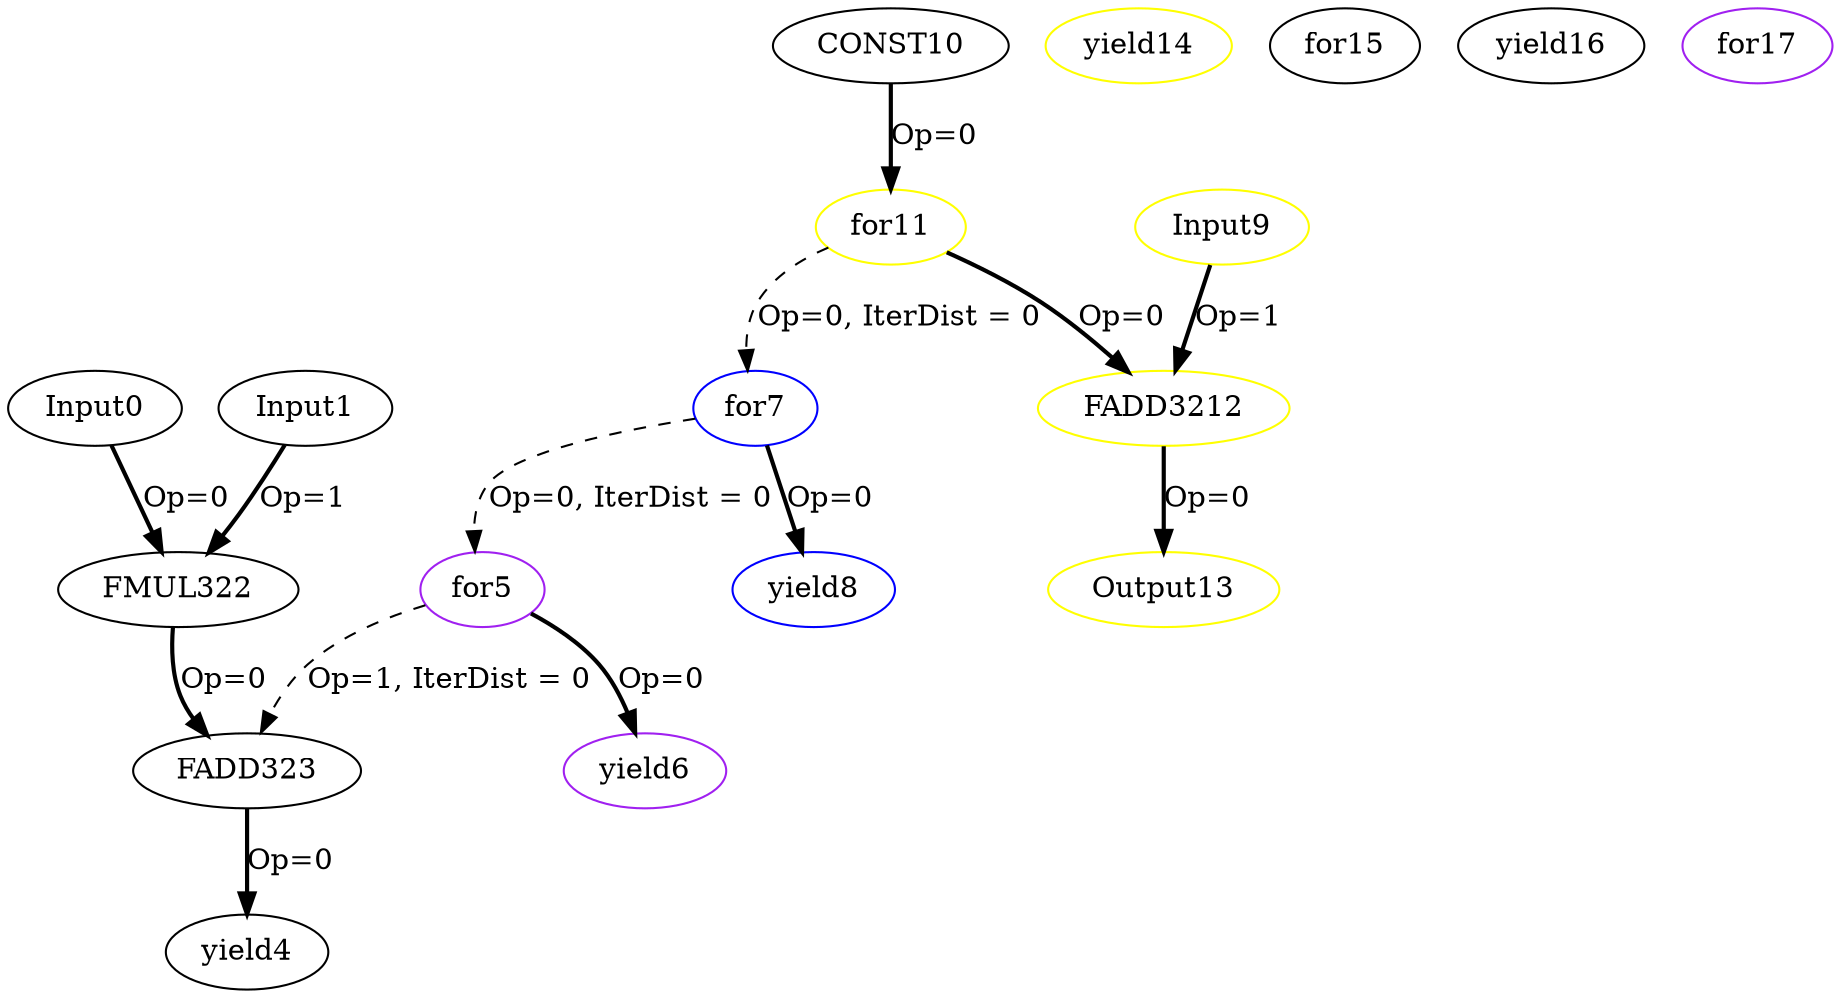 Digraph G {
Input0[opcode = "Input", ref_name="conv2d_kernel_0_1", size="6144", offset="0,0", pattern="4,7,232,7,488,3,-5652,58,-5628,2", color = black];
Input1[opcode = "Input", ref_name="conv2d_kernel_0_2", size="1176", offset="0,0", pattern="4,7,4,7,4,3,-584,58,-584,2", color = black];
FMUL322[opcode = "FMUL32", color = black];
FADD323[opcode = "FADD32", color = black];
yield4[opcode = "yield", color = black];
for5[opcode = "for", color = purple];
yield6[opcode = "yield", color = purple];
for7[opcode = "for", color = blue];
yield8[opcode = "yield", color = blue];
Input9[opcode = "Input", ref_name="conv2d_kernel_0_0", size="464", offset="0,0", pattern="0,7,0,7,0,3,4,58,4,2", color = yellow];
CONST10[opcode = "CONST", value="0x00000000", color = black];
for11[opcode = "for", color = yellow];
FADD3212[opcode = "FADD32", color = yellow];
Output13[opcode = "Output", ref_name="conv2d_kernel_0_3", size="464", offset="0,0", pattern="0,7,0,7,0,3,4,58,4,2", color = yellow];
yield14[opcode = "yield", color = yellow];
for15[opcode = "for", color = black];
yield16[opcode = "yield", color = black];
for17[opcode = "for", color = purple];
Input0 -> FMUL322[color = black, style = bold, operand = 0, label = "Op=0"];
Input1 -> FMUL322[color = black, style = bold, operand = 1, label = "Op=1"];
FMUL322 -> FADD323[color = black, style = bold, operand = 0, label = "Op=0"];
for5 -> FADD323[color = black, style = dashed, operand = 1, iterdist = 0, label = "Op=1, IterDist = 0"];
FADD323 -> yield4[color = black, style = bold, operand = 0, label = "Op=0"];
for7 -> for5[color = black, style = dashed, operand = 0, iterdist = 0, label = "Op=0, IterDist = 0"];
for5 -> yield6[color = black, style = bold, operand = 0, label = "Op=0"];
for11 -> for7[color = black, style = dashed, operand = 0, iterdist = 0, label = "Op=0, IterDist = 0"];
for7 -> yield8[color = black, style = bold, operand = 0, label = "Op=0"];
CONST10 -> for11[color = black, style = bold, operand = 0, label = "Op=0"];
for11 -> FADD3212[color = black, style = bold, operand = 0, label = "Op=0"];
Input9 -> FADD3212[color = black, style = bold, operand = 1, label = "Op=1"];
FADD3212 -> Output13[color = black, style = bold, operand = 0, label = "Op=0"];
}
